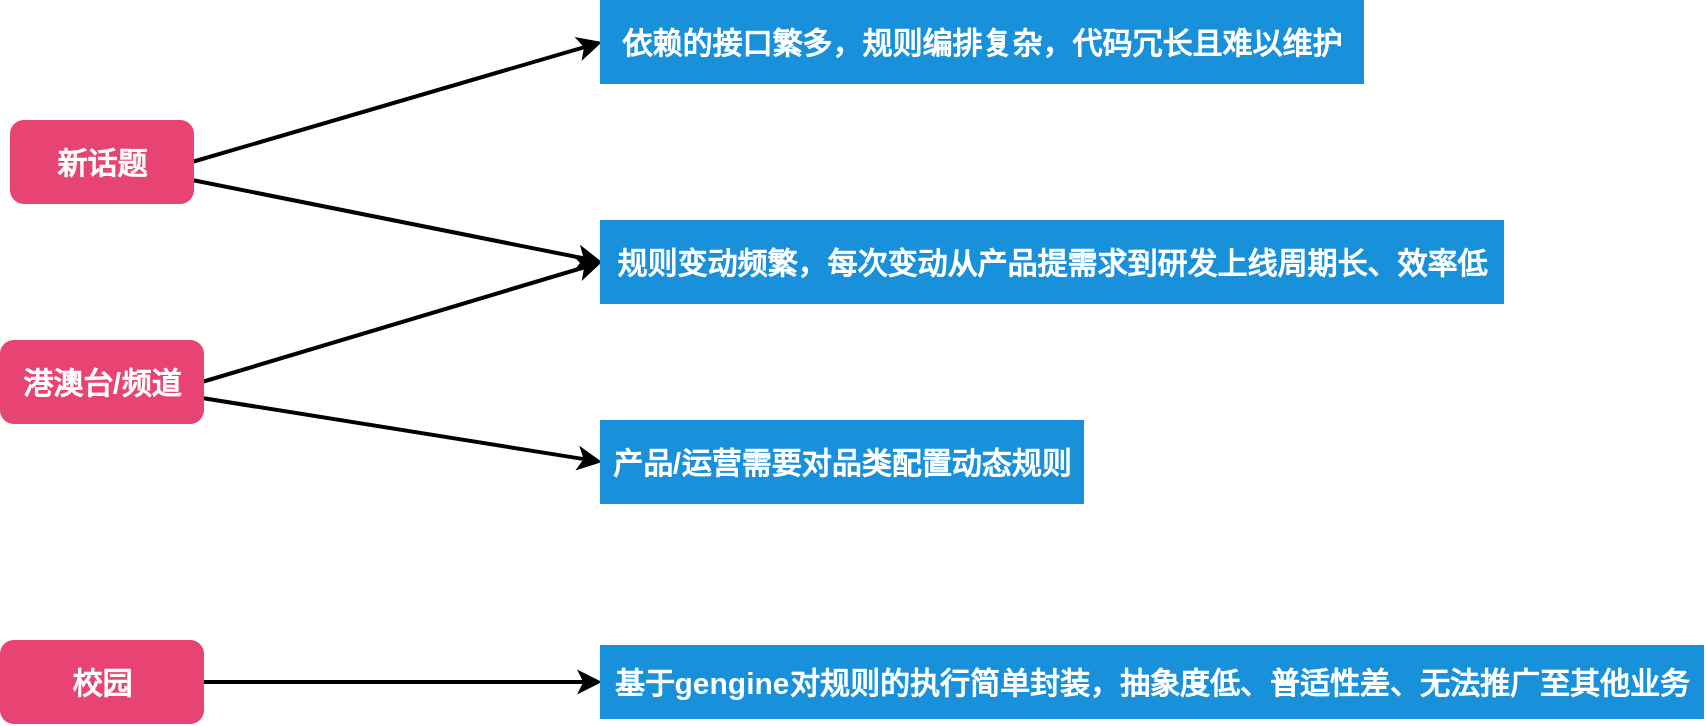 <mxfile version="21.1.2" type="github">
  <diagram name="第 1 页" id="KKI3bz5QrESm0OmyFywL">
    <mxGraphModel dx="1242" dy="739" grid="1" gridSize="10" guides="1" tooltips="1" connect="1" arrows="1" fold="1" page="1" pageScale="1" pageWidth="827" pageHeight="1169" math="0" shadow="0">
      <root>
        <mxCell id="0" />
        <mxCell id="1" parent="0" />
        <mxCell id="Y0UtzTBV2rvMZrIoK4xg-12" style="rounded=0;orthogonalLoop=1;jettySize=auto;html=1;entryX=0;entryY=0.5;entryDx=0;entryDy=0;strokeWidth=2;" edge="1" parent="1" source="Y0UtzTBV2rvMZrIoK4xg-1" target="Y0UtzTBV2rvMZrIoK4xg-6">
          <mxGeometry relative="1" as="geometry" />
        </mxCell>
        <mxCell id="Y0UtzTBV2rvMZrIoK4xg-17" style="edgeStyle=none;rounded=0;orthogonalLoop=1;jettySize=auto;html=1;entryX=0;entryY=0.5;entryDx=0;entryDy=0;exitX=1;exitY=0.5;exitDx=0;exitDy=0;strokeWidth=2;" edge="1" parent="1" source="Y0UtzTBV2rvMZrIoK4xg-1" target="Y0UtzTBV2rvMZrIoK4xg-10">
          <mxGeometry relative="1" as="geometry" />
        </mxCell>
        <mxCell id="Y0UtzTBV2rvMZrIoK4xg-1" value="&lt;font color=&quot;#ffffff&quot; style=&quot;font-size: 15px;&quot;&gt;&lt;b&gt;新话题&lt;/b&gt;&lt;/font&gt;" style="rounded=1;whiteSpace=wrap;html=1;fillColor=#E84473;strokeColor=#E84473;strokeWidth=2;" vertex="1" parent="1">
          <mxGeometry x="105" y="130" width="90" height="40" as="geometry" />
        </mxCell>
        <mxCell id="Y0UtzTBV2rvMZrIoK4xg-13" style="rounded=0;orthogonalLoop=1;jettySize=auto;html=1;entryX=0;entryY=0.5;entryDx=0;entryDy=0;strokeWidth=2;" edge="1" parent="1" source="Y0UtzTBV2rvMZrIoK4xg-2" target="Y0UtzTBV2rvMZrIoK4xg-7">
          <mxGeometry relative="1" as="geometry" />
        </mxCell>
        <mxCell id="Y0UtzTBV2rvMZrIoK4xg-18" style="edgeStyle=none;rounded=0;orthogonalLoop=1;jettySize=auto;html=1;entryX=0;entryY=0.5;entryDx=0;entryDy=0;exitX=1;exitY=0.5;exitDx=0;exitDy=0;strokeWidth=2;" edge="1" parent="1" source="Y0UtzTBV2rvMZrIoK4xg-2" target="Y0UtzTBV2rvMZrIoK4xg-6">
          <mxGeometry relative="1" as="geometry">
            <mxPoint x="200" y="290" as="sourcePoint" />
          </mxGeometry>
        </mxCell>
        <mxCell id="Y0UtzTBV2rvMZrIoK4xg-2" value="&lt;font color=&quot;#ffffff&quot; style=&quot;font-size: 15px;&quot;&gt;&lt;b&gt;港澳台/频道&lt;/b&gt;&lt;/font&gt;" style="rounded=1;whiteSpace=wrap;html=1;fillColor=#E84473;strokeColor=#E84473;strokeWidth=2;" vertex="1" parent="1">
          <mxGeometry x="100" y="240" width="100" height="40" as="geometry" />
        </mxCell>
        <mxCell id="Y0UtzTBV2rvMZrIoK4xg-14" style="edgeStyle=orthogonalEdgeStyle;rounded=0;orthogonalLoop=1;jettySize=auto;html=1;entryX=0;entryY=0.5;entryDx=0;entryDy=0;strokeWidth=2;" edge="1" parent="1" source="Y0UtzTBV2rvMZrIoK4xg-3" target="Y0UtzTBV2rvMZrIoK4xg-11">
          <mxGeometry relative="1" as="geometry">
            <mxPoint x="390" y="410" as="targetPoint" />
          </mxGeometry>
        </mxCell>
        <mxCell id="Y0UtzTBV2rvMZrIoK4xg-3" value="&lt;font color=&quot;#ffffff&quot; style=&quot;font-size: 15px;&quot;&gt;&lt;b&gt;校园&lt;/b&gt;&lt;/font&gt;" style="rounded=1;whiteSpace=wrap;html=1;fillColor=#E84473;strokeColor=#E84473;strokeWidth=2;" vertex="1" parent="1">
          <mxGeometry x="100" y="390" width="100" height="40" as="geometry" />
        </mxCell>
        <mxCell id="Y0UtzTBV2rvMZrIoK4xg-6" value="&lt;font color=&quot;#ffffff&quot; style=&quot;font-size: 15px;&quot;&gt;&lt;b&gt;规则变动频繁，每次变动从产品提需求到研发上线周期长、效率低&lt;/b&gt;&lt;/font&gt;" style="rounded=0;whiteSpace=wrap;html=1;fillColor=#1890DA;strokeColor=#1890DA;strokeWidth=2;" vertex="1" parent="1">
          <mxGeometry x="400" y="180" width="450" height="40" as="geometry" />
        </mxCell>
        <mxCell id="Y0UtzTBV2rvMZrIoK4xg-7" value="&lt;font color=&quot;#ffffff&quot;&gt;&lt;span style=&quot;font-size: 15px;&quot;&gt;&lt;b&gt;产品/运营需要对品类配置动态规则&lt;/b&gt;&lt;/span&gt;&lt;/font&gt;" style="rounded=0;whiteSpace=wrap;html=1;fillColor=#1890DA;strokeColor=#1890DA;strokeWidth=2;" vertex="1" parent="1">
          <mxGeometry x="400" y="280" width="240" height="40" as="geometry" />
        </mxCell>
        <mxCell id="Y0UtzTBV2rvMZrIoK4xg-10" value="&lt;font color=&quot;#ffffff&quot; style=&quot;font-size: 15px;&quot;&gt;&lt;b&gt;依赖的接口繁多，规则编排复杂，代码冗长且难以维护&lt;/b&gt;&lt;/font&gt;" style="rounded=0;whiteSpace=wrap;html=1;fillColor=#1890DA;strokeColor=#1890DA;strokeWidth=2;" vertex="1" parent="1">
          <mxGeometry x="400" y="70" width="380" height="40" as="geometry" />
        </mxCell>
        <mxCell id="Y0UtzTBV2rvMZrIoK4xg-11" value="&lt;font color=&quot;#ffffff&quot; style=&quot;font-size: 15px;&quot;&gt;&lt;b&gt;基于gengine对规则的执行简单封装，抽象度低、普适性差、无法推广至其他业务&lt;/b&gt;&lt;/font&gt;" style="rounded=0;whiteSpace=wrap;html=1;fillColor=#1890DA;strokeColor=#1890DA;strokeWidth=2;" vertex="1" parent="1">
          <mxGeometry x="400" y="392.5" width="550" height="35" as="geometry" />
        </mxCell>
      </root>
    </mxGraphModel>
  </diagram>
</mxfile>
